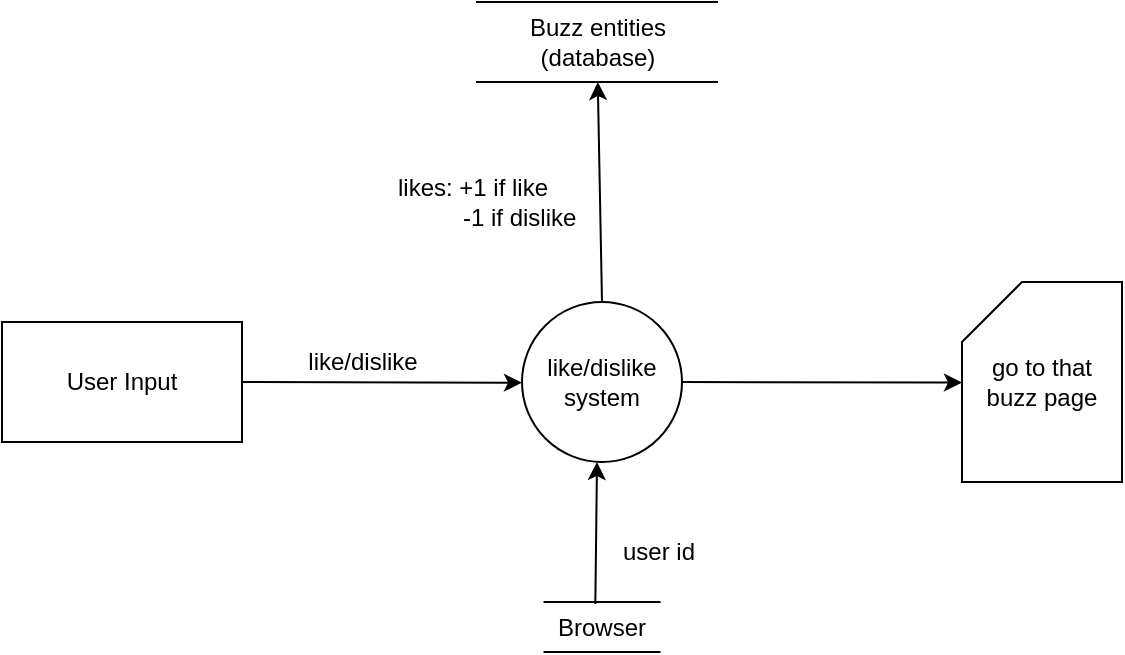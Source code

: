 <mxfile>
    <diagram id="-Yv0KU5_5GxbCI-0QOoM" name="Page-1">
        <mxGraphModel dx="576" dy="424" grid="1" gridSize="10" guides="1" tooltips="1" connect="1" arrows="1" fold="1" page="1" pageScale="1" pageWidth="827" pageHeight="1169" math="0" shadow="0">
            <root>
                <mxCell id="0"/>
                <mxCell id="1" parent="0"/>
                <mxCell id="13" style="edgeStyle=none;html=1;exitX=1;exitY=0.5;exitDx=0;exitDy=0;" edge="1" parent="1" source="14">
                    <mxGeometry relative="1" as="geometry">
                        <mxPoint x="330" y="250.333" as="targetPoint"/>
                    </mxGeometry>
                </mxCell>
                <mxCell id="14" value="User Input" style="rounded=0;whiteSpace=wrap;html=1;" vertex="1" parent="1">
                    <mxGeometry x="70" y="220" width="120" height="60" as="geometry"/>
                </mxCell>
                <mxCell id="15" value="like/dislike" style="text;html=1;align=center;verticalAlign=middle;resizable=0;points=[];autosize=1;strokeColor=none;fillColor=none;" vertex="1" parent="1">
                    <mxGeometry x="210" y="225" width="80" height="30" as="geometry"/>
                </mxCell>
                <mxCell id="16" style="edgeStyle=none;html=1;exitX=1;exitY=0.5;exitDx=0;exitDy=0;" edge="1" parent="1" source="18">
                    <mxGeometry relative="1" as="geometry">
                        <mxPoint x="550" y="250.286" as="targetPoint"/>
                    </mxGeometry>
                </mxCell>
                <mxCell id="17" style="edgeStyle=none;html=1;exitX=0.5;exitY=0;exitDx=0;exitDy=0;" edge="1" parent="1" source="18" target="22">
                    <mxGeometry relative="1" as="geometry"/>
                </mxCell>
                <mxCell id="18" value="like/dislike&lt;br&gt;system" style="ellipse;whiteSpace=wrap;html=1;aspect=fixed;" vertex="1" parent="1">
                    <mxGeometry x="330" y="210" width="80" height="80" as="geometry"/>
                </mxCell>
                <mxCell id="19" value="Browser" style="shape=partialRectangle;whiteSpace=wrap;html=1;left=0;right=0;fillColor=none;rounded=0;strokeColor=default;fontFamily=Helvetica;fontSize=12;fontColor=default;" vertex="1" parent="1">
                    <mxGeometry x="341.25" y="360" width="57.5" height="25" as="geometry"/>
                </mxCell>
                <mxCell id="20" style="edgeStyle=none;html=1;entryX=0.5;entryY=1;entryDx=0;entryDy=0;exitX=0.442;exitY=0.04;exitDx=0;exitDy=0;exitPerimeter=0;" edge="1" parent="1" source="19">
                    <mxGeometry relative="1" as="geometry">
                        <mxPoint x="370" y="360" as="sourcePoint"/>
                        <mxPoint x="367.5" y="290" as="targetPoint"/>
                    </mxGeometry>
                </mxCell>
                <mxCell id="21" value="user id" style="text;html=1;align=center;verticalAlign=middle;resizable=0;points=[];autosize=1;strokeColor=none;fillColor=none;" vertex="1" parent="1">
                    <mxGeometry x="367.5" y="320" width="60" height="30" as="geometry"/>
                </mxCell>
                <mxCell id="22" value="Buzz entities&lt;br&gt;(database)" style="shape=partialRectangle;whiteSpace=wrap;html=1;left=0;right=0;fillColor=none;rounded=0;strokeColor=default;fontFamily=Helvetica;fontSize=12;fontColor=default;" vertex="1" parent="1">
                    <mxGeometry x="307.5" y="60" width="120" height="40" as="geometry"/>
                </mxCell>
                <mxCell id="23" value="likes: +1 if like&lt;br&gt;&amp;nbsp; &amp;nbsp; &amp;nbsp; &amp;nbsp; &amp;nbsp; &amp;nbsp; &amp;nbsp; -1 if dislike" style="text;html=1;align=center;verticalAlign=middle;resizable=0;points=[];autosize=1;strokeColor=none;fillColor=none;" vertex="1" parent="1">
                    <mxGeometry x="240" y="140" width="130" height="40" as="geometry"/>
                </mxCell>
                <mxCell id="24" value="&lt;span style=&quot;&quot;&gt;go to that&lt;br&gt;buzz&amp;nbsp;&lt;/span&gt;&lt;span style=&quot;&quot;&gt;page&lt;/span&gt;" style="shape=card;whiteSpace=wrap;html=1;" vertex="1" parent="1">
                    <mxGeometry x="550" y="200" width="80" height="100" as="geometry"/>
                </mxCell>
            </root>
        </mxGraphModel>
    </diagram>
</mxfile>